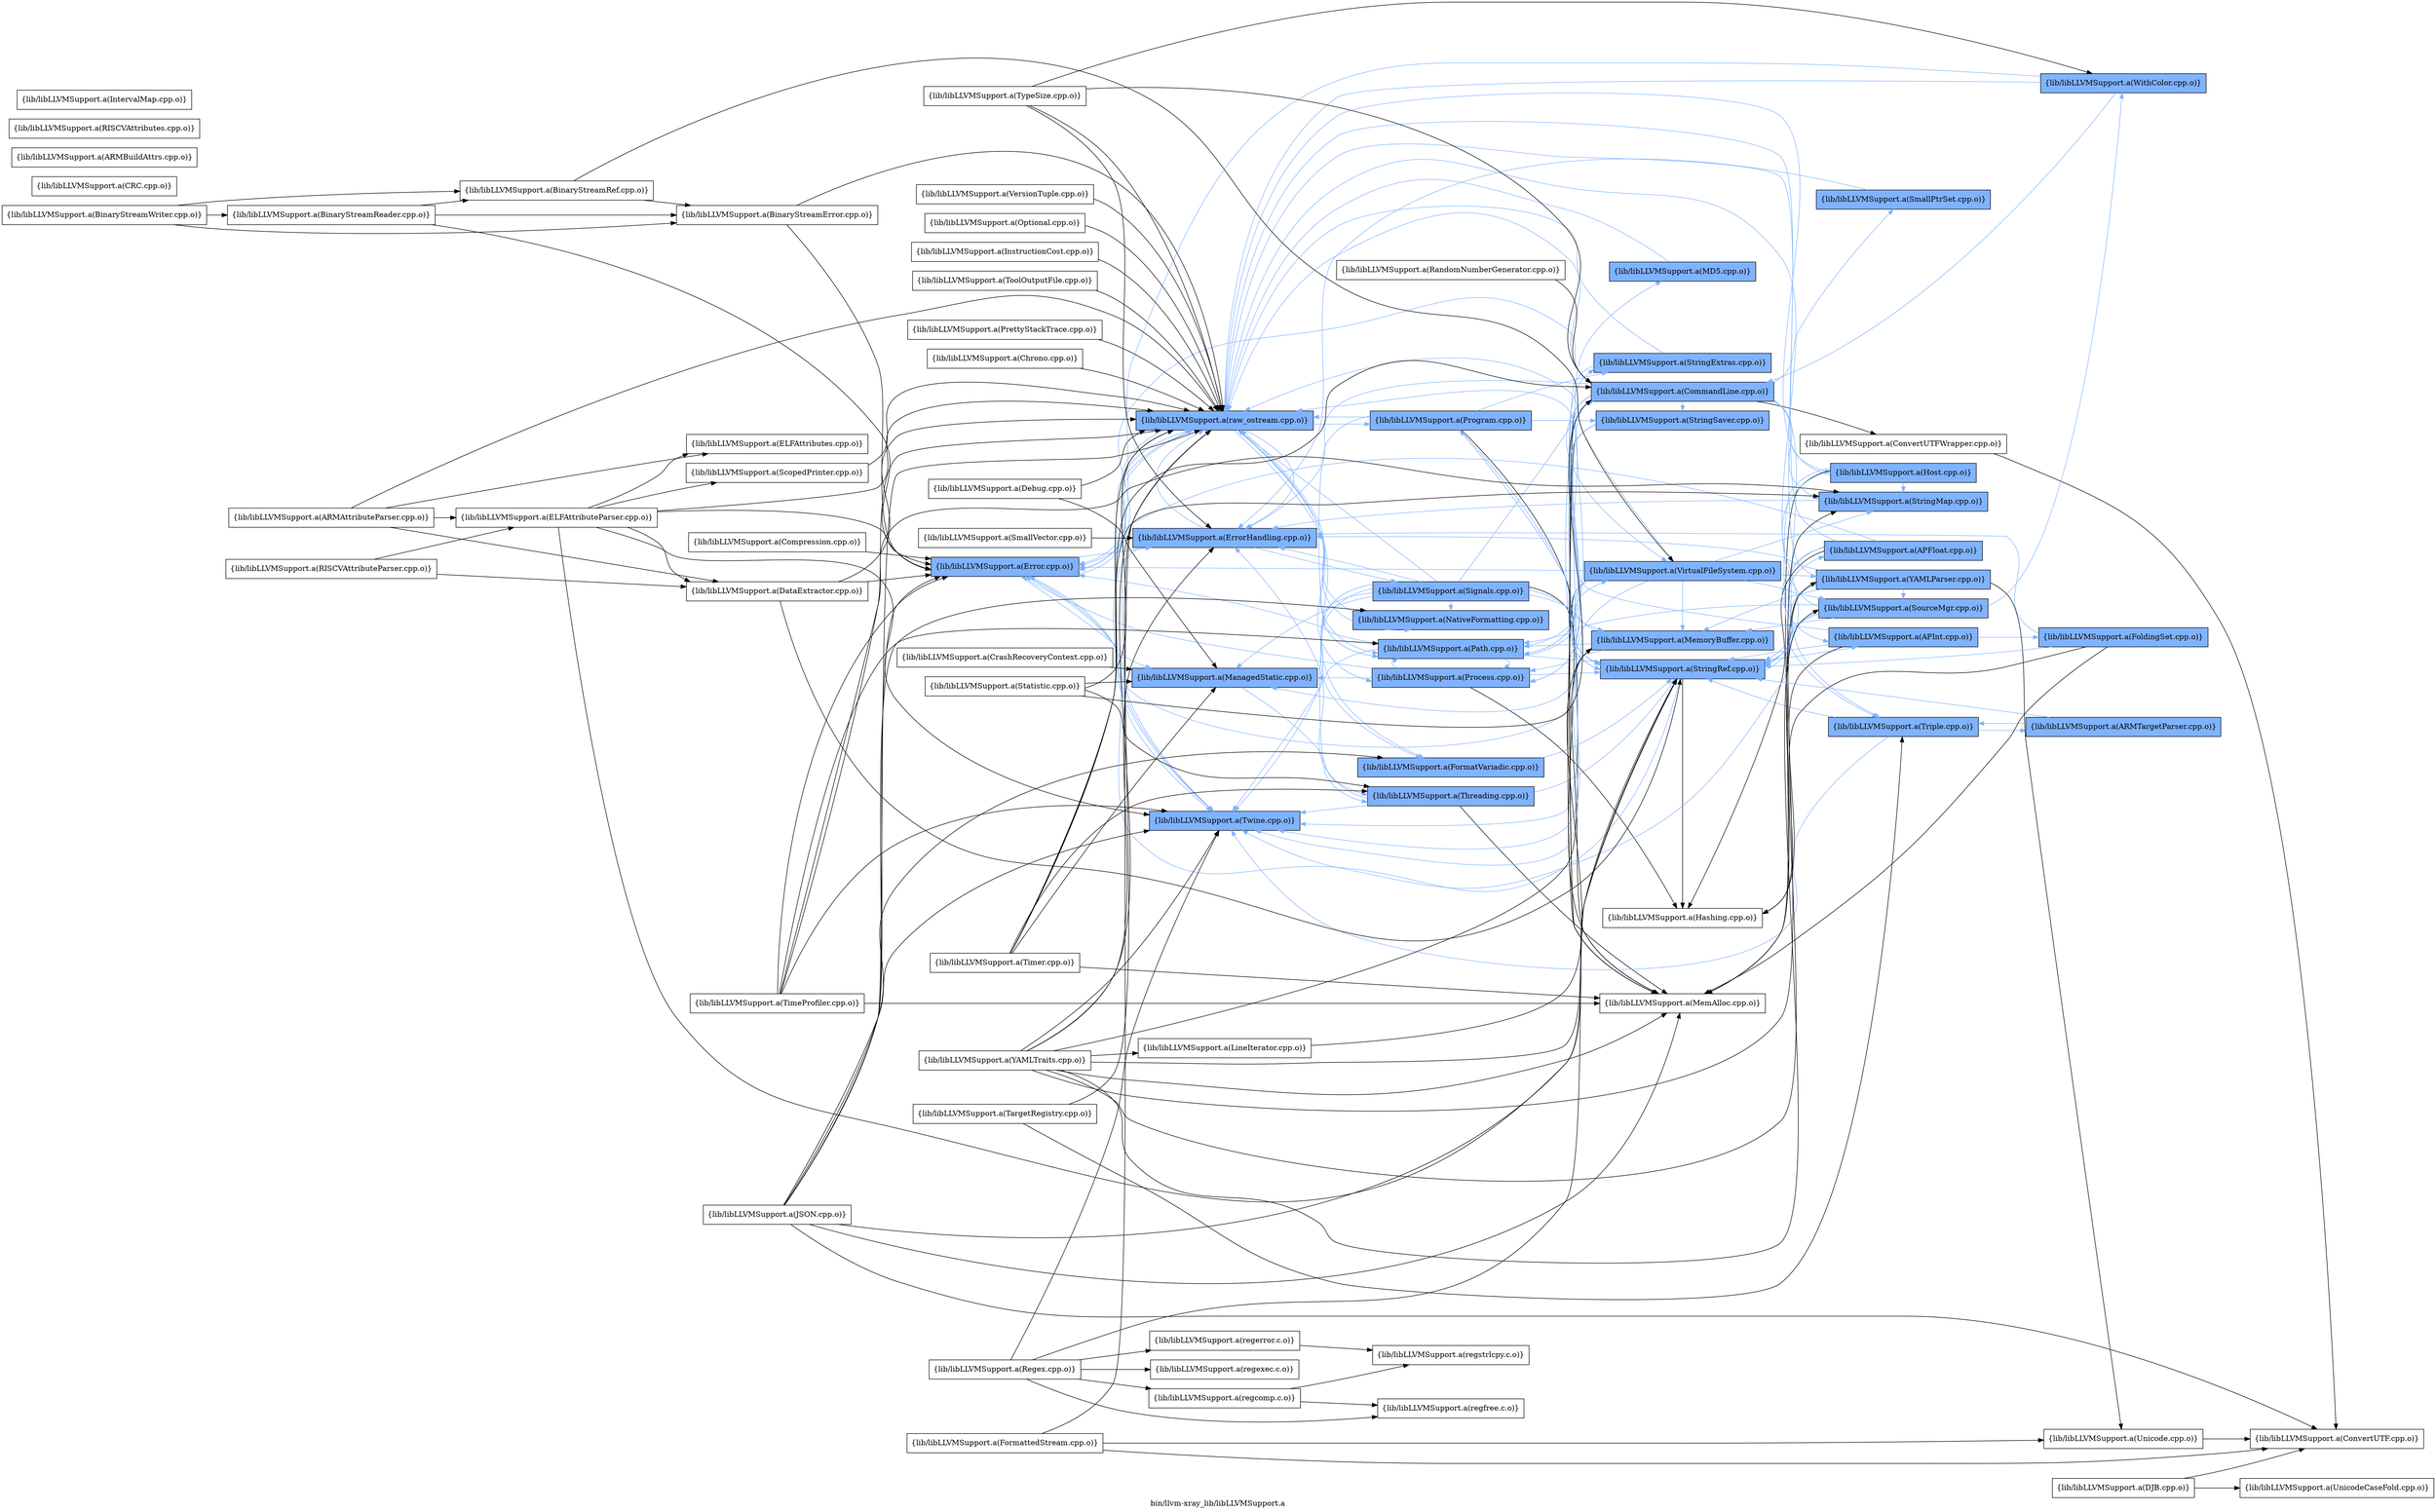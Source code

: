 digraph "bin/llvm-xray_lib/libLLVMSupport.a" {
	label="bin/llvm-xray_lib/libLLVMSupport.a";
	rankdir=LR;
	{ rank=same; Node0x562d9a721148;  }
	{ rank=same; Node0x562d9a720e78; Node0x562d9a7284e8; Node0x562d9a71e308; Node0x562d9a724fc8;  }
	{ rank=same; Node0x562d9a71a758; Node0x562d9a71b568; Node0x562d9a728cb8; Node0x562d9a7274a8; Node0x562d9a725ec8; Node0x562d9a726af8; Node0x562d9a729118;  }
	{ rank=same; Node0x562d9a71fd98; Node0x562d9a727d68; Node0x562d9a72a248; Node0x562d9a71e718; Node0x562d9a71db38; Node0x562d9a7268c8; Node0x562d9a71a398; Node0x562d9a7279f8; Node0x562d9a72a978;  }
	{ rank=same; Node0x562d9a71f848; Node0x562d9a726d28; Node0x562d9a72af18; Node0x562d9a71a208; Node0x562d9a725748; Node0x562d9a729ac8; Node0x562d9a71b158; Node0x562d9a71cc38; Node0x562d9a71cfa8;  }
	{ rank=same; Node0x562d9a721148;  }
	{ rank=same; Node0x562d9a720e78; Node0x562d9a7284e8; Node0x562d9a71e308; Node0x562d9a724fc8;  }
	{ rank=same; Node0x562d9a71a758; Node0x562d9a71b568; Node0x562d9a728cb8; Node0x562d9a7274a8; Node0x562d9a725ec8; Node0x562d9a726af8; Node0x562d9a729118;  }
	{ rank=same; Node0x562d9a71fd98; Node0x562d9a727d68; Node0x562d9a72a248; Node0x562d9a71e718; Node0x562d9a71db38; Node0x562d9a7268c8; Node0x562d9a71a398; Node0x562d9a7279f8; Node0x562d9a72a978;  }
	{ rank=same; Node0x562d9a71f848; Node0x562d9a726d28; Node0x562d9a72af18; Node0x562d9a71a208; Node0x562d9a725748; Node0x562d9a729ac8; Node0x562d9a71b158; Node0x562d9a71cc38; Node0x562d9a71cfa8;  }

	Node0x562d9a721148 [shape=record,shape=box,group=1,style=filled,fillcolor="0.600000 0.5 1",label="{lib/libLLVMSupport.a(Error.cpp.o)}"];
	Node0x562d9a721148 -> Node0x562d9a720e78[color="0.600000 0.5 1"];
	Node0x562d9a721148 -> Node0x562d9a7284e8[color="0.600000 0.5 1"];
	Node0x562d9a721148 -> Node0x562d9a71e308[color="0.600000 0.5 1"];
	Node0x562d9a721148 -> Node0x562d9a724fc8[color="0.600000 0.5 1"];
	Node0x562d9a727d68 [shape=record,shape=box,group=0,label="{lib/libLLVMSupport.a(MemAlloc.cpp.o)}"];
	Node0x562d9a725ec8 [shape=record,shape=box,group=1,style=filled,fillcolor="0.600000 0.5 1",label="{lib/libLLVMSupport.a(Path.cpp.o)}"];
	Node0x562d9a725ec8 -> Node0x562d9a721148[color="0.600000 0.5 1"];
	Node0x562d9a725ec8 -> Node0x562d9a72a248[color="0.600000 0.5 1"];
	Node0x562d9a725ec8 -> Node0x562d9a71e308[color="0.600000 0.5 1"];
	Node0x562d9a725ec8 -> Node0x562d9a71db38[color="0.600000 0.5 1"];
	Node0x562d9a725ec8 -> Node0x562d9a7268c8[color="0.600000 0.5 1"];
	Node0x562d9a725ec8 -> Node0x562d9a726af8[color="0.600000 0.5 1"];
	Node0x562d9a71fd98 [shape=record,shape=box,group=1,style=filled,fillcolor="0.600000 0.5 1",label="{lib/libLLVMSupport.a(CommandLine.cpp.o)}"];
	Node0x562d9a71fd98 -> Node0x562d9a71f848;
	Node0x562d9a71fd98 -> Node0x562d9a721148[color="0.600000 0.5 1"];
	Node0x562d9a71fd98 -> Node0x562d9a720e78[color="0.600000 0.5 1"];
	Node0x562d9a71fd98 -> Node0x562d9a7284e8[color="0.600000 0.5 1"];
	Node0x562d9a71fd98 -> Node0x562d9a727d68;
	Node0x562d9a71fd98 -> Node0x562d9a726d28[color="0.600000 0.5 1"];
	Node0x562d9a71fd98 -> Node0x562d9a72af18[color="0.600000 0.5 1"];
	Node0x562d9a71fd98 -> Node0x562d9a72a978[color="0.600000 0.5 1"];
	Node0x562d9a71fd98 -> Node0x562d9a72a248[color="0.600000 0.5 1"];
	Node0x562d9a71fd98 -> Node0x562d9a71a208[color="0.600000 0.5 1"];
	Node0x562d9a71fd98 -> Node0x562d9a71e308[color="0.600000 0.5 1"];
	Node0x562d9a71fd98 -> Node0x562d9a71db38[color="0.600000 0.5 1"];
	Node0x562d9a71fd98 -> Node0x562d9a724fc8[color="0.600000 0.5 1"];
	Node0x562d9a71fd98 -> Node0x562d9a725748[color="0.600000 0.5 1"];
	Node0x562d9a71fd98 -> Node0x562d9a725ec8[color="0.600000 0.5 1"];
	Node0x562d9a71fd98 -> Node0x562d9a726af8[color="0.600000 0.5 1"];
	Node0x562d9a7284e8 [shape=record,shape=box,group=1,style=filled,fillcolor="0.600000 0.5 1",label="{lib/libLLVMSupport.a(ManagedStatic.cpp.o)}"];
	Node0x562d9a7284e8 -> Node0x562d9a71b568[color="0.600000 0.5 1"];
	Node0x562d9a724fc8 [shape=record,shape=box,group=1,style=filled,fillcolor="0.600000 0.5 1",label="{lib/libLLVMSupport.a(raw_ostream.cpp.o)}"];
	Node0x562d9a724fc8 -> Node0x562d9a721148[color="0.600000 0.5 1"];
	Node0x562d9a724fc8 -> Node0x562d9a720e78[color="0.600000 0.5 1"];
	Node0x562d9a724fc8 -> Node0x562d9a728cb8[color="0.600000 0.5 1"];
	Node0x562d9a724fc8 -> Node0x562d9a7274a8[color="0.600000 0.5 1"];
	Node0x562d9a724fc8 -> Node0x562d9a71e308[color="0.600000 0.5 1"];
	Node0x562d9a724fc8 -> Node0x562d9a725ec8[color="0.600000 0.5 1"];
	Node0x562d9a724fc8 -> Node0x562d9a726af8[color="0.600000 0.5 1"];
	Node0x562d9a724fc8 -> Node0x562d9a729118[color="0.600000 0.5 1"];
	Node0x562d9a728cb8 [shape=record,shape=box,group=1,style=filled,fillcolor="0.600000 0.5 1",label="{lib/libLLVMSupport.a(FormatVariadic.cpp.o)}"];
	Node0x562d9a728cb8 -> Node0x562d9a72a248[color="0.600000 0.5 1"];
	Node0x562d9a7274a8 [shape=record,shape=box,group=1,style=filled,fillcolor="0.600000 0.5 1",label="{lib/libLLVMSupport.a(NativeFormatting.cpp.o)}"];
	Node0x562d9a7274a8 -> Node0x562d9a724fc8[color="0.600000 0.5 1"];
	Node0x562d9a726d28 [shape=record,shape=box,group=1,style=filled,fillcolor="0.600000 0.5 1",label="{lib/libLLVMSupport.a(SmallPtrSet.cpp.o)}"];
	Node0x562d9a726d28 -> Node0x562d9a720e78[color="0.600000 0.5 1"];
	Node0x562d9a72a248 [shape=record,shape=box,group=1,style=filled,fillcolor="0.600000 0.5 1",label="{lib/libLLVMSupport.a(StringRef.cpp.o)}"];
	Node0x562d9a72a248 -> Node0x562d9a721148[color="0.600000 0.5 1"];
	Node0x562d9a72a248 -> Node0x562d9a729ac8[color="0.600000 0.5 1"];
	Node0x562d9a72a248 -> Node0x562d9a71b158[color="0.600000 0.5 1"];
	Node0x562d9a72a248 -> Node0x562d9a71a398;
	Node0x562d9a723b78 [shape=record,shape=box,group=0,label="{lib/libLLVMSupport.a(YAMLTraits.cpp.o)}"];
	Node0x562d9a723b78 -> Node0x562d9a720e78;
	Node0x562d9a723b78 -> Node0x562d9a727d68;
	Node0x562d9a723b78 -> Node0x562d9a72af18;
	Node0x562d9a723b78 -> Node0x562d9a72a248;
	Node0x562d9a723b78 -> Node0x562d9a71e308;
	Node0x562d9a723b78 -> Node0x562d9a71e718;
	Node0x562d9a723b78 -> Node0x562d9a71cc38;
	Node0x562d9a723b78 -> Node0x562d9a71cfa8;
	Node0x562d9a723b78 -> Node0x562d9a724398;
	Node0x562d9a723b78 -> Node0x562d9a724fc8;
	Node0x562d9a72af18 [shape=record,shape=box,group=1,style=filled,fillcolor="0.600000 0.5 1",label="{lib/libLLVMSupport.a(StringMap.cpp.o)}"];
	Node0x562d9a72af18 -> Node0x562d9a720e78[color="0.600000 0.5 1"];
	Node0x562d9a71e308 [shape=record,shape=box,group=1,style=filled,fillcolor="0.600000 0.5 1",label="{lib/libLLVMSupport.a(Twine.cpp.o)}"];
	Node0x562d9a71e308 -> Node0x562d9a724fc8[color="0.600000 0.5 1"];
	Node0x562d9a71f848 [shape=record,shape=box,group=0,label="{lib/libLLVMSupport.a(ConvertUTFWrapper.cpp.o)}"];
	Node0x562d9a71f848 -> Node0x562d9a71f5c8;
	Node0x562d9a720e78 [shape=record,shape=box,group=1,style=filled,fillcolor="0.600000 0.5 1",label="{lib/libLLVMSupport.a(ErrorHandling.cpp.o)}"];
	Node0x562d9a720e78 -> Node0x562d9a71e308[color="0.600000 0.5 1"];
	Node0x562d9a720e78 -> Node0x562d9a724fc8[color="0.600000 0.5 1"];
	Node0x562d9a720e78 -> Node0x562d9a71a758[color="0.600000 0.5 1"];
	Node0x562d9a72a978 [shape=record,shape=box,group=1,style=filled,fillcolor="0.600000 0.5 1",label="{lib/libLLVMSupport.a(StringSaver.cpp.o)}"];
	Node0x562d9a72a978 -> Node0x562d9a727d68;
	Node0x562d9a72a978 -> Node0x562d9a72a248[color="0.600000 0.5 1"];
	Node0x562d9a71a208 [shape=record,shape=box,group=1,style=filled,fillcolor="0.600000 0.5 1",label="{lib/libLLVMSupport.a(Triple.cpp.o)}"];
	Node0x562d9a71a208 -> Node0x562d9a72a248[color="0.600000 0.5 1"];
	Node0x562d9a71a208 -> Node0x562d9a71a988[color="0.600000 0.5 1"];
	Node0x562d9a71a208 -> Node0x562d9a71e308[color="0.600000 0.5 1"];
	Node0x562d9a71db38 [shape=record,shape=box,group=1,style=filled,fillcolor="0.600000 0.5 1",label="{lib/libLLVMSupport.a(VirtualFileSystem.cpp.o)}"];
	Node0x562d9a71db38 -> Node0x562d9a721148[color="0.600000 0.5 1"];
	Node0x562d9a71db38 -> Node0x562d9a727d68;
	Node0x562d9a71db38 -> Node0x562d9a72af18[color="0.600000 0.5 1"];
	Node0x562d9a71db38 -> Node0x562d9a72a248[color="0.600000 0.5 1"];
	Node0x562d9a71db38 -> Node0x562d9a71e308[color="0.600000 0.5 1"];
	Node0x562d9a71db38 -> Node0x562d9a71e718[color="0.600000 0.5 1"];
	Node0x562d9a71db38 -> Node0x562d9a71cc38[color="0.600000 0.5 1"];
	Node0x562d9a71db38 -> Node0x562d9a71cfa8[color="0.600000 0.5 1"];
	Node0x562d9a71db38 -> Node0x562d9a724fc8[color="0.600000 0.5 1"];
	Node0x562d9a71db38 -> Node0x562d9a725ec8[color="0.600000 0.5 1"];
	Node0x562d9a725748 [shape=record,shape=box,group=1,style=filled,fillcolor="0.600000 0.5 1",label="{lib/libLLVMSupport.a(Host.cpp.o)}"];
	Node0x562d9a725748 -> Node0x562d9a727d68;
	Node0x562d9a725748 -> Node0x562d9a72af18[color="0.600000 0.5 1"];
	Node0x562d9a725748 -> Node0x562d9a72a248[color="0.600000 0.5 1"];
	Node0x562d9a725748 -> Node0x562d9a71a208[color="0.600000 0.5 1"];
	Node0x562d9a725748 -> Node0x562d9a724fc8[color="0.600000 0.5 1"];
	Node0x562d9a726af8 [shape=record,shape=box,group=1,style=filled,fillcolor="0.600000 0.5 1",label="{lib/libLLVMSupport.a(Process.cpp.o)}"];
	Node0x562d9a726af8 -> Node0x562d9a721148[color="0.600000 0.5 1"];
	Node0x562d9a726af8 -> Node0x562d9a7284e8[color="0.600000 0.5 1"];
	Node0x562d9a726af8 -> Node0x562d9a72a248[color="0.600000 0.5 1"];
	Node0x562d9a726af8 -> Node0x562d9a71a398;
	Node0x562d9a726af8 -> Node0x562d9a725ec8[color="0.600000 0.5 1"];
	Node0x562d9a726af8 -> Node0x562d9a7279f8[color="0.600000 0.5 1"];
	Node0x562d9a71f5c8 [shape=record,shape=box,group=0,label="{lib/libLLVMSupport.a(ConvertUTF.cpp.o)}"];
	Node0x562d9a71a758 [shape=record,shape=box,group=1,style=filled,fillcolor="0.600000 0.5 1",label="{lib/libLLVMSupport.a(Signals.cpp.o)}"];
	Node0x562d9a71a758 -> Node0x562d9a71fd98[color="0.600000 0.5 1"];
	Node0x562d9a71a758 -> Node0x562d9a720e78[color="0.600000 0.5 1"];
	Node0x562d9a71a758 -> Node0x562d9a728cb8[color="0.600000 0.5 1"];
	Node0x562d9a71a758 -> Node0x562d9a7284e8[color="0.600000 0.5 1"];
	Node0x562d9a71a758 -> Node0x562d9a727d68;
	Node0x562d9a71a758 -> Node0x562d9a7274a8[color="0.600000 0.5 1"];
	Node0x562d9a71a758 -> Node0x562d9a72a248[color="0.600000 0.5 1"];
	Node0x562d9a71a758 -> Node0x562d9a71e308[color="0.600000 0.5 1"];
	Node0x562d9a71a758 -> Node0x562d9a71e718[color="0.600000 0.5 1"];
	Node0x562d9a71a758 -> Node0x562d9a724fc8[color="0.600000 0.5 1"];
	Node0x562d9a71a758 -> Node0x562d9a725ec8[color="0.600000 0.5 1"];
	Node0x562d9a71a758 -> Node0x562d9a71b568[color="0.600000 0.5 1"];
	Node0x562d9a7244d8 [shape=record,shape=box,group=0,label="{lib/libLLVMSupport.a(Debug.cpp.o)}"];
	Node0x562d9a7244d8 -> Node0x562d9a7284e8;
	Node0x562d9a7244d8 -> Node0x562d9a724fc8;
	Node0x562d9a71b568 [shape=record,shape=box,group=1,style=filled,fillcolor="0.600000 0.5 1",label="{lib/libLLVMSupport.a(Threading.cpp.o)}"];
	Node0x562d9a71b568 -> Node0x562d9a720e78[color="0.600000 0.5 1"];
	Node0x562d9a71b568 -> Node0x562d9a727d68;
	Node0x562d9a71b568 -> Node0x562d9a72a248[color="0.600000 0.5 1"];
	Node0x562d9a71b568 -> Node0x562d9a71e308[color="0.600000 0.5 1"];
	Node0x562d9a7265f8 [shape=record,shape=box,group=0,label="{lib/libLLVMSupport.a(SmallVector.cpp.o)}"];
	Node0x562d9a7265f8 -> Node0x562d9a720e78;
	Node0x562d9a729ac8 [shape=record,shape=box,group=1,style=filled,fillcolor="0.600000 0.5 1",label="{lib/libLLVMSupport.a(APFloat.cpp.o)}"];
	Node0x562d9a729ac8 -> Node0x562d9a721148[color="0.600000 0.5 1"];
	Node0x562d9a729ac8 -> Node0x562d9a72a248[color="0.600000 0.5 1"];
	Node0x562d9a729ac8 -> Node0x562d9a71b158[color="0.600000 0.5 1"];
	Node0x562d9a729ac8 -> Node0x562d9a71a398;
	Node0x562d9a729ac8 -> Node0x562d9a724fc8[color="0.600000 0.5 1"];
	Node0x562d9a71b158 [shape=record,shape=box,group=1,style=filled,fillcolor="0.600000 0.5 1",label="{lib/libLLVMSupport.a(APInt.cpp.o)}"];
	Node0x562d9a71b158 -> Node0x562d9a72a248[color="0.600000 0.5 1"];
	Node0x562d9a71b158 -> Node0x562d9a71c4b8[color="0.600000 0.5 1"];
	Node0x562d9a71b158 -> Node0x562d9a71a398;
	Node0x562d9a71b158 -> Node0x562d9a724fc8[color="0.600000 0.5 1"];
	Node0x562d9a71a398 [shape=record,shape=box,group=0,label="{lib/libLLVMSupport.a(Hashing.cpp.o)}"];
	Node0x562d9a71c4b8 [shape=record,shape=box,group=1,style=filled,fillcolor="0.600000 0.5 1",label="{lib/libLLVMSupport.a(FoldingSet.cpp.o)}"];
	Node0x562d9a71c4b8 -> Node0x562d9a720e78[color="0.600000 0.5 1"];
	Node0x562d9a71c4b8 -> Node0x562d9a727d68;
	Node0x562d9a71c4b8 -> Node0x562d9a72a248[color="0.600000 0.5 1"];
	Node0x562d9a71c4b8 -> Node0x562d9a71a398;
	Node0x562d9a71a988 [shape=record,shape=box,group=1,style=filled,fillcolor="0.600000 0.5 1",label="{lib/libLLVMSupport.a(ARMTargetParser.cpp.o)}"];
	Node0x562d9a71a988 -> Node0x562d9a72a248[color="0.600000 0.5 1"];
	Node0x562d9a71a988 -> Node0x562d9a71a208[color="0.600000 0.5 1"];
	Node0x562d9a71e718 [shape=record,shape=box,group=1,style=filled,fillcolor="0.600000 0.5 1",label="{lib/libLLVMSupport.a(MemoryBuffer.cpp.o)}"];
	Node0x562d9a71e718 -> Node0x562d9a721148[color="0.600000 0.5 1"];
	Node0x562d9a71e718 -> Node0x562d9a71e308[color="0.600000 0.5 1"];
	Node0x562d9a71e718 -> Node0x562d9a725ec8[color="0.600000 0.5 1"];
	Node0x562d9a71e718 -> Node0x562d9a726af8[color="0.600000 0.5 1"];
	Node0x562d9a71e718 -> Node0x562d9a729118[color="0.600000 0.5 1"];
	Node0x562d9a71cc38 [shape=record,shape=box,group=1,style=filled,fillcolor="0.600000 0.5 1",label="{lib/libLLVMSupport.a(SourceMgr.cpp.o)}"];
	Node0x562d9a71cc38 -> Node0x562d9a72a248[color="0.600000 0.5 1"];
	Node0x562d9a71cc38 -> Node0x562d9a71e308[color="0.600000 0.5 1"];
	Node0x562d9a71cc38 -> Node0x562d9a71e718[color="0.600000 0.5 1"];
	Node0x562d9a71cc38 -> Node0x562d9a71d6d8[color="0.600000 0.5 1"];
	Node0x562d9a71cc38 -> Node0x562d9a724fc8[color="0.600000 0.5 1"];
	Node0x562d9a71cc38 -> Node0x562d9a725ec8[color="0.600000 0.5 1"];
	Node0x562d9a71cfa8 [shape=record,shape=box,group=1,style=filled,fillcolor="0.600000 0.5 1",label="{lib/libLLVMSupport.a(YAMLParser.cpp.o)}"];
	Node0x562d9a71cfa8 -> Node0x562d9a720e78[color="0.600000 0.5 1"];
	Node0x562d9a71cfa8 -> Node0x562d9a727d68;
	Node0x562d9a71cfa8 -> Node0x562d9a72a248[color="0.600000 0.5 1"];
	Node0x562d9a71cfa8 -> Node0x562d9a71e718[color="0.600000 0.5 1"];
	Node0x562d9a71cfa8 -> Node0x562d9a71cc38[color="0.600000 0.5 1"];
	Node0x562d9a71cfa8 -> Node0x562d9a7233a8;
	Node0x562d9a71cfa8 -> Node0x562d9a724fc8[color="0.600000 0.5 1"];
	Node0x562d9a729118 [shape=record,shape=box,group=1,style=filled,fillcolor="0.600000 0.5 1",label="{lib/libLLVMSupport.a(Program.cpp.o)}"];
	Node0x562d9a729118 -> Node0x562d9a727d68;
	Node0x562d9a729118 -> Node0x562d9a72a978[color="0.600000 0.5 1"];
	Node0x562d9a729118 -> Node0x562d9a72a248[color="0.600000 0.5 1"];
	Node0x562d9a729118 -> Node0x562d9a724fc8[color="0.600000 0.5 1"];
	Node0x562d9a729118 -> Node0x562d9a725ec8[color="0.600000 0.5 1"];
	Node0x562d9a729118 -> Node0x562d9a7279f8[color="0.600000 0.5 1"];
	Node0x562d9a71d6d8 [shape=record,shape=box,group=1,style=filled,fillcolor="0.600000 0.5 1",label="{lib/libLLVMSupport.a(WithColor.cpp.o)}"];
	Node0x562d9a71d6d8 -> Node0x562d9a71fd98[color="0.600000 0.5 1"];
	Node0x562d9a71d6d8 -> Node0x562d9a721148[color="0.600000 0.5 1"];
	Node0x562d9a71d6d8 -> Node0x562d9a724fc8[color="0.600000 0.5 1"];
	Node0x562d9a7233a8 [shape=record,shape=box,group=0,label="{lib/libLLVMSupport.a(Unicode.cpp.o)}"];
	Node0x562d9a7233a8 -> Node0x562d9a71f5c8;
	Node0x562d9a724398 [shape=record,shape=box,group=0,label="{lib/libLLVMSupport.a(LineIterator.cpp.o)}"];
	Node0x562d9a724398 -> Node0x562d9a71e718;
	Node0x562d9a7247f8 [shape=record,shape=box,group=0,label="{lib/libLLVMSupport.a(VersionTuple.cpp.o)}"];
	Node0x562d9a7247f8 -> Node0x562d9a724fc8;
	Node0x562d9a7268c8 [shape=record,shape=box,group=1,style=filled,fillcolor="0.600000 0.5 1",label="{lib/libLLVMSupport.a(MD5.cpp.o)}"];
	Node0x562d9a7268c8 -> Node0x562d9a724fc8[color="0.600000 0.5 1"];
	Node0x562d9a7279f8 [shape=record,shape=box,group=1,style=filled,fillcolor="0.600000 0.5 1",label="{lib/libLLVMSupport.a(StringExtras.cpp.o)}"];
	Node0x562d9a7279f8 -> Node0x562d9a72a248[color="0.600000 0.5 1"];
	Node0x562d9a7279f8 -> Node0x562d9a724fc8[color="0.600000 0.5 1"];
	Node0x562d9a7276d8 [shape=record,shape=box,group=0,label="{lib/libLLVMSupport.a(CrashRecoveryContext.cpp.o)}"];
	Node0x562d9a7276d8 -> Node0x562d9a7284e8;
	Node0x562d9a720e28 [shape=record,shape=box,group=0,label="{lib/libLLVMSupport.a(DataExtractor.cpp.o)}"];
	Node0x562d9a720e28 -> Node0x562d9a721148;
	Node0x562d9a720e28 -> Node0x562d9a72a248;
	Node0x562d9a720e28 -> Node0x562d9a724fc8;
	Node0x562d9a7297f8 [shape=record,shape=box,group=0,label="{lib/libLLVMSupport.a(CRC.cpp.o)}"];
	Node0x562d9a721d78 [shape=record,shape=box,group=0,label="{lib/libLLVMSupport.a(TargetRegistry.cpp.o)}"];
	Node0x562d9a721d78 -> Node0x562d9a71a208;
	Node0x562d9a721d78 -> Node0x562d9a724fc8;
	Node0x562d9a71fb18 [shape=record,shape=box,group=0,label="{lib/libLLVMSupport.a(ARMBuildAttrs.cpp.o)}"];
	Node0x562d9a71f708 [shape=record,shape=box,group=0,label="{lib/libLLVMSupport.a(ELFAttributeParser.cpp.o)}"];
	Node0x562d9a71f708 -> Node0x562d9a721148;
	Node0x562d9a71f708 -> Node0x562d9a72a248;
	Node0x562d9a71f708 -> Node0x562d9a71e308;
	Node0x562d9a71f708 -> Node0x562d9a724fc8;
	Node0x562d9a71f708 -> Node0x562d9a720e28;
	Node0x562d9a71f708 -> Node0x562d9a71ea88;
	Node0x562d9a71f708 -> Node0x562d9a720d38;
	Node0x562d9a7210a8 [shape=record,shape=box,group=0,label="{lib/libLLVMSupport.a(RISCVAttributes.cpp.o)}"];
	Node0x562d9a71ef38 [shape=record,shape=box,group=0,label="{lib/libLLVMSupport.a(ARMAttributeParser.cpp.o)}"];
	Node0x562d9a71ef38 -> Node0x562d9a724fc8;
	Node0x562d9a71ef38 -> Node0x562d9a720e28;
	Node0x562d9a71ef38 -> Node0x562d9a71f708;
	Node0x562d9a71ef38 -> Node0x562d9a71ea88;
	Node0x562d9a71ea88 [shape=record,shape=box,group=0,label="{lib/libLLVMSupport.a(ELFAttributes.cpp.o)}"];
	Node0x562d9a720d38 [shape=record,shape=box,group=0,label="{lib/libLLVMSupport.a(ScopedPrinter.cpp.o)}"];
	Node0x562d9a720d38 -> Node0x562d9a724fc8;
	Node0x562d9a720928 [shape=record,shape=box,group=0,label="{lib/libLLVMSupport.a(RISCVAttributeParser.cpp.o)}"];
	Node0x562d9a720928 -> Node0x562d9a720e28;
	Node0x562d9a720928 -> Node0x562d9a71f708;
	Node0x562d9a721be8 [shape=record,shape=box,group=0,label="{lib/libLLVMSupport.a(BinaryStreamReader.cpp.o)}"];
	Node0x562d9a721be8 -> Node0x562d9a721148;
	Node0x562d9a721be8 -> Node0x562d9a721878;
	Node0x562d9a721be8 -> Node0x562d9a723358;
	Node0x562d9a721878 [shape=record,shape=box,group=0,label="{lib/libLLVMSupport.a(BinaryStreamRef.cpp.o)}"];
	Node0x562d9a721878 -> Node0x562d9a71db38;
	Node0x562d9a721878 -> Node0x562d9a723358;
	Node0x562d9a723358 [shape=record,shape=box,group=0,label="{lib/libLLVMSupport.a(BinaryStreamError.cpp.o)}"];
	Node0x562d9a723358 -> Node0x562d9a721148;
	Node0x562d9a723358 -> Node0x562d9a724fc8;
	Node0x562d9a7245c8 [shape=record,shape=box,group=0,label="{lib/libLLVMSupport.a(TypeSize.cpp.o)}"];
	Node0x562d9a7245c8 -> Node0x562d9a71fd98;
	Node0x562d9a7245c8 -> Node0x562d9a720e78;
	Node0x562d9a7245c8 -> Node0x562d9a71d6d8;
	Node0x562d9a7245c8 -> Node0x562d9a724fc8;
	Node0x562d9a71dc28 [shape=record,shape=box,group=0,label="{lib/libLLVMSupport.a(Optional.cpp.o)}"];
	Node0x562d9a71dc28 -> Node0x562d9a724fc8;
	Node0x562d9a723c18 [shape=record,shape=box,group=0,label="{lib/libLLVMSupport.a(DJB.cpp.o)}"];
	Node0x562d9a723c18 -> Node0x562d9a71f5c8;
	Node0x562d9a723c18 -> Node0x562d9a722f48;
	Node0x562d9a722f48 [shape=record,shape=box,group=0,label="{lib/libLLVMSupport.a(UnicodeCaseFold.cpp.o)}"];
	Node0x562d9a72b378 [shape=record,shape=box,group=0,label="{lib/libLLVMSupport.a(Compression.cpp.o)}"];
	Node0x562d9a72b378 -> Node0x562d9a721148;
	Node0x562d9a724028 [shape=record,shape=box,group=0,label="{lib/libLLVMSupport.a(IntervalMap.cpp.o)}"];
	Node0x562d9a7257e8 [shape=record,shape=box,group=0,label="{lib/libLLVMSupport.a(BinaryStreamWriter.cpp.o)}"];
	Node0x562d9a7257e8 -> Node0x562d9a721be8;
	Node0x562d9a7257e8 -> Node0x562d9a721878;
	Node0x562d9a7257e8 -> Node0x562d9a723358;
	Node0x562d9a717cd8 [shape=record,shape=box,group=0,label="{lib/libLLVMSupport.a(FormattedStream.cpp.o)}"];
	Node0x562d9a717cd8 -> Node0x562d9a71f5c8;
	Node0x562d9a717cd8 -> Node0x562d9a7233a8;
	Node0x562d9a717cd8 -> Node0x562d9a724fc8;
	Node0x562d9a71b518 [shape=record,shape=box,group=0,label="{lib/libLLVMSupport.a(Regex.cpp.o)}"];
	Node0x562d9a71b518 -> Node0x562d9a72a248;
	Node0x562d9a71b518 -> Node0x562d9a71e308;
	Node0x562d9a71b518 -> Node0x562d9a71bba8;
	Node0x562d9a71b518 -> Node0x562d9a71a0c8;
	Node0x562d9a71b518 -> Node0x562d9a71a2f8;
	Node0x562d9a71b518 -> Node0x562d9a71b018;
	Node0x562d9a71bba8 [shape=record,shape=box,group=0,label="{lib/libLLVMSupport.a(regcomp.c.o)}"];
	Node0x562d9a71bba8 -> Node0x562d9a71bd38;
	Node0x562d9a71bba8 -> Node0x562d9a71a0c8;
	Node0x562d9a71a0c8 [shape=record,shape=box,group=0,label="{lib/libLLVMSupport.a(regfree.c.o)}"];
	Node0x562d9a71a2f8 [shape=record,shape=box,group=0,label="{lib/libLLVMSupport.a(regerror.c.o)}"];
	Node0x562d9a71a2f8 -> Node0x562d9a71bd38;
	Node0x562d9a71b018 [shape=record,shape=box,group=0,label="{lib/libLLVMSupport.a(regexec.c.o)}"];
	Node0x562d9a71bd38 [shape=record,shape=box,group=0,label="{lib/libLLVMSupport.a(regstrlcpy.c.o)}"];
	Node0x562d9a7281c8 [shape=record,shape=box,group=0,label="{lib/libLLVMSupport.a(InstructionCost.cpp.o)}"];
	Node0x562d9a7281c8 -> Node0x562d9a724fc8;
	Node0x562d9a7250b8 [shape=record,shape=box,group=0,label="{lib/libLLVMSupport.a(ToolOutputFile.cpp.o)}"];
	Node0x562d9a7250b8 -> Node0x562d9a724fc8;
	Node0x562d9a721738 [shape=record,shape=box,group=0,label="{lib/libLLVMSupport.a(RandomNumberGenerator.cpp.o)}"];
	Node0x562d9a721738 -> Node0x562d9a71fd98;
	Node0x562d9a719ad8 [shape=record,shape=box,group=0,label="{lib/libLLVMSupport.a(Statistic.cpp.o)}"];
	Node0x562d9a719ad8 -> Node0x562d9a71fd98;
	Node0x562d9a719ad8 -> Node0x562d9a7284e8;
	Node0x562d9a719ad8 -> Node0x562d9a724fc8;
	Node0x562d9a719ad8 -> Node0x562d9a71b568;
	Node0x562d9a718db8 [shape=record,shape=box,group=0,label="{lib/libLLVMSupport.a(Timer.cpp.o)}"];
	Node0x562d9a718db8 -> Node0x562d9a71fd98;
	Node0x562d9a718db8 -> Node0x562d9a7284e8;
	Node0x562d9a718db8 -> Node0x562d9a727d68;
	Node0x562d9a718db8 -> Node0x562d9a72af18;
	Node0x562d9a718db8 -> Node0x562d9a724fc8;
	Node0x562d9a718db8 -> Node0x562d9a71b568;
	Node0x562d9a7255b8 [shape=record,shape=box,group=0,label="{lib/libLLVMSupport.a(TimeProfiler.cpp.o)}"];
	Node0x562d9a7255b8 -> Node0x562d9a721148;
	Node0x562d9a7255b8 -> Node0x562d9a727d68;
	Node0x562d9a7255b8 -> Node0x562d9a72af18;
	Node0x562d9a7255b8 -> Node0x562d9a71e308;
	Node0x562d9a7255b8 -> Node0x562d9a724fc8;
	Node0x562d9a7255b8 -> Node0x562d9a725ec8;
	Node0x562d9a725978 [shape=record,shape=box,group=0,label="{lib/libLLVMSupport.a(JSON.cpp.o)}"];
	Node0x562d9a725978 -> Node0x562d9a71f5c8;
	Node0x562d9a725978 -> Node0x562d9a721148;
	Node0x562d9a725978 -> Node0x562d9a728cb8;
	Node0x562d9a725978 -> Node0x562d9a727d68;
	Node0x562d9a725978 -> Node0x562d9a7274a8;
	Node0x562d9a725978 -> Node0x562d9a72a248;
	Node0x562d9a725978 -> Node0x562d9a71e308;
	Node0x562d9a725978 -> Node0x562d9a724fc8;
	Node0x562d9a71d5e8 [shape=record,shape=box,group=0,label="{lib/libLLVMSupport.a(PrettyStackTrace.cpp.o)}"];
	Node0x562d9a71d5e8 -> Node0x562d9a724fc8;
	Node0x562d9a71e0d8 [shape=record,shape=box,group=0,label="{lib/libLLVMSupport.a(Chrono.cpp.o)}"];
	Node0x562d9a71e0d8 -> Node0x562d9a724fc8;
}
